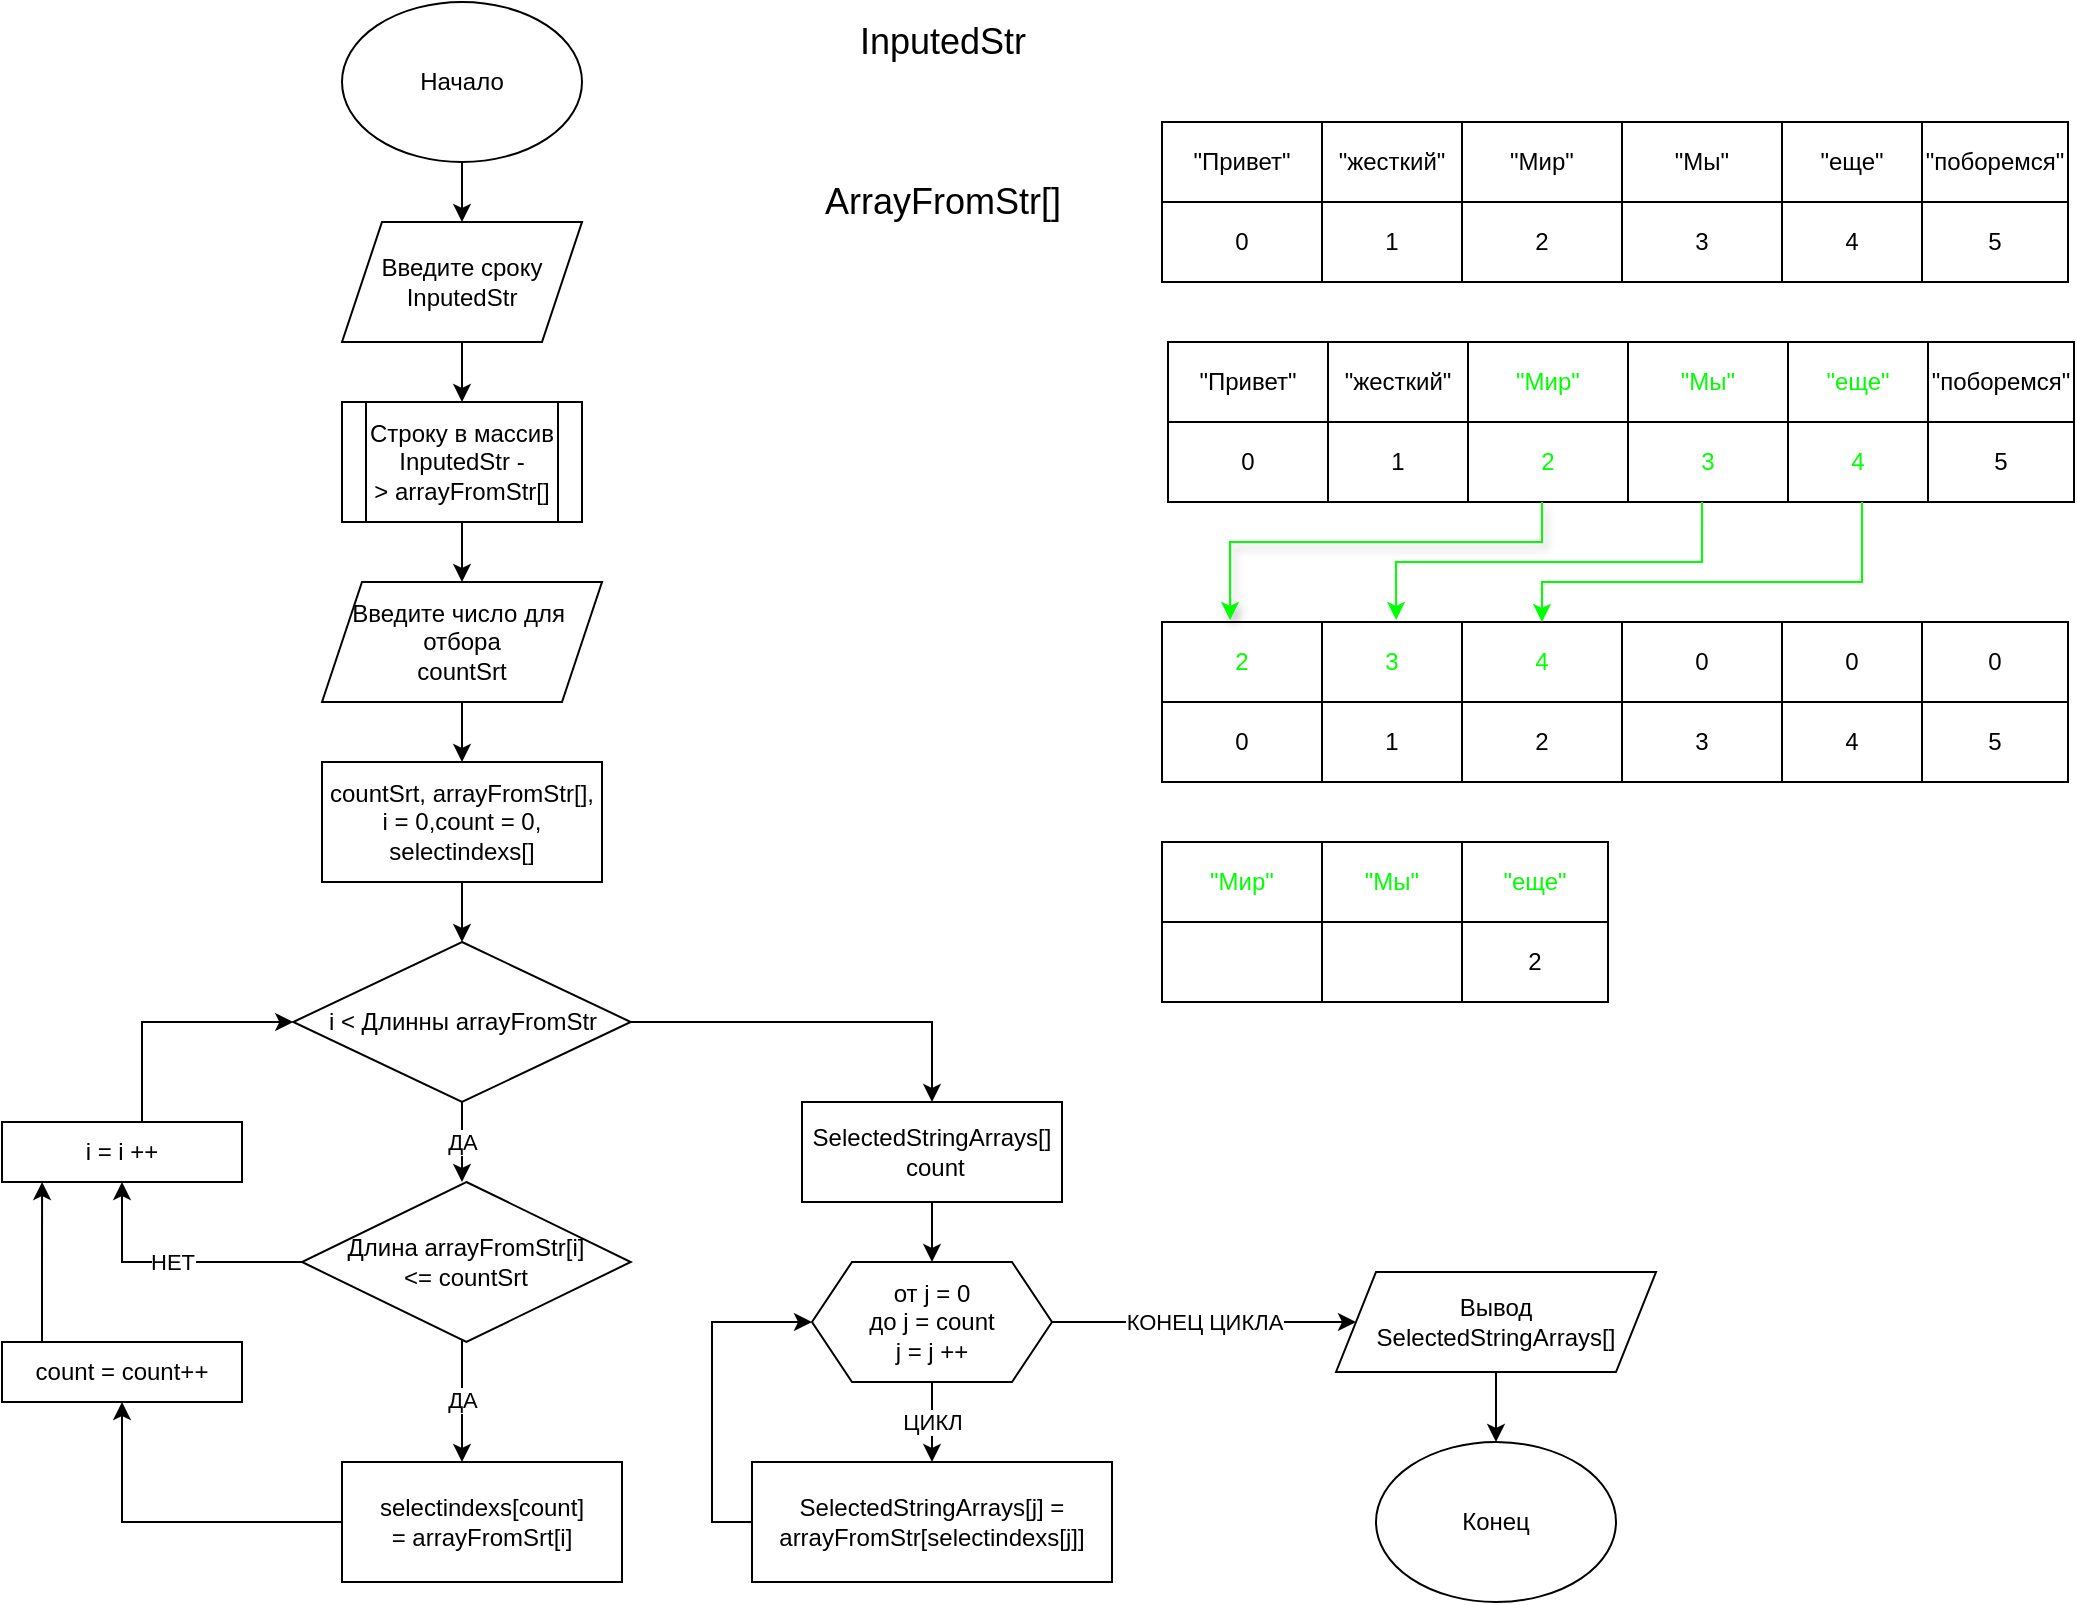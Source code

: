 <mxfile version="20.6.2" type="device"><diagram id="0VwJ15Kb-CvhMZCVzbld" name="Страница 1"><mxGraphModel dx="1662" dy="842" grid="1" gridSize="10" guides="1" tooltips="1" connect="1" arrows="1" fold="1" page="1" pageScale="1" pageWidth="827" pageHeight="1169" math="0" shadow="0"><root><mxCell id="0"/><mxCell id="1" parent="0"/><mxCell id="4ned0VIoKPf-FeL1vSa--2" style="edgeStyle=orthogonalEdgeStyle;rounded=0;orthogonalLoop=1;jettySize=auto;html=1;exitX=0.5;exitY=1;exitDx=0;exitDy=0;" edge="1" parent="1" source="4ned0VIoKPf-FeL1vSa--1"><mxGeometry relative="1" as="geometry"><mxPoint x="390" y="120" as="targetPoint"/></mxGeometry></mxCell><mxCell id="4ned0VIoKPf-FeL1vSa--1" value="Начало" style="ellipse;whiteSpace=wrap;html=1;" vertex="1" parent="1"><mxGeometry x="330" y="10" width="120" height="80" as="geometry"/></mxCell><mxCell id="4ned0VIoKPf-FeL1vSa--4" style="edgeStyle=orthogonalEdgeStyle;rounded=0;orthogonalLoop=1;jettySize=auto;html=1;exitX=0.5;exitY=1;exitDx=0;exitDy=0;" edge="1" parent="1" source="4ned0VIoKPf-FeL1vSa--3"><mxGeometry relative="1" as="geometry"><mxPoint x="390" y="210" as="targetPoint"/></mxGeometry></mxCell><mxCell id="4ned0VIoKPf-FeL1vSa--3" value="Введите сроку&lt;br&gt;InputedStr" style="shape=parallelogram;perimeter=parallelogramPerimeter;whiteSpace=wrap;html=1;fixedSize=1;" vertex="1" parent="1"><mxGeometry x="330" y="120" width="120" height="60" as="geometry"/></mxCell><mxCell id="4ned0VIoKPf-FeL1vSa--7" style="edgeStyle=orthogonalEdgeStyle;rounded=0;orthogonalLoop=1;jettySize=auto;html=1;exitX=0.5;exitY=1;exitDx=0;exitDy=0;" edge="1" parent="1" source="4ned0VIoKPf-FeL1vSa--6"><mxGeometry relative="1" as="geometry"><mxPoint x="390" y="300" as="targetPoint"/></mxGeometry></mxCell><mxCell id="4ned0VIoKPf-FeL1vSa--6" value="Строку в массив&lt;br&gt;InputedStr -&lt;br&gt;&amp;gt; arrayFromStr[]" style="shape=process;whiteSpace=wrap;html=1;backgroundOutline=1;" vertex="1" parent="1"><mxGeometry x="330" y="210" width="120" height="60" as="geometry"/></mxCell><mxCell id="4ned0VIoKPf-FeL1vSa--10" style="edgeStyle=orthogonalEdgeStyle;rounded=0;orthogonalLoop=1;jettySize=auto;html=1;" edge="1" parent="1" source="4ned0VIoKPf-FeL1vSa--8"><mxGeometry relative="1" as="geometry"><mxPoint x="390" y="390" as="targetPoint"/></mxGeometry></mxCell><mxCell id="4ned0VIoKPf-FeL1vSa--8" value="Введите число для&amp;nbsp;&lt;br&gt;отбора&lt;br&gt;countSrt" style="shape=parallelogram;perimeter=parallelogramPerimeter;whiteSpace=wrap;html=1;fixedSize=1;" vertex="1" parent="1"><mxGeometry x="320" y="300" width="140" height="60" as="geometry"/></mxCell><mxCell id="4ned0VIoKPf-FeL1vSa--12" style="edgeStyle=orthogonalEdgeStyle;rounded=0;orthogonalLoop=1;jettySize=auto;html=1;exitX=0.5;exitY=1;exitDx=0;exitDy=0;" edge="1" parent="1" source="4ned0VIoKPf-FeL1vSa--11"><mxGeometry relative="1" as="geometry"><mxPoint x="390" y="480" as="targetPoint"/></mxGeometry></mxCell><mxCell id="4ned0VIoKPf-FeL1vSa--11" value="countSrt, arrayFromStr[],&lt;br&gt;i = 0,count = 0,&lt;br&gt;selectindexs[]" style="rounded=0;whiteSpace=wrap;html=1;" vertex="1" parent="1"><mxGeometry x="320" y="390" width="140" height="60" as="geometry"/></mxCell><mxCell id="4ned0VIoKPf-FeL1vSa--14" value="ДА" style="edgeStyle=orthogonalEdgeStyle;rounded=0;orthogonalLoop=1;jettySize=auto;html=1;exitX=0.5;exitY=1;exitDx=0;exitDy=0;" edge="1" parent="1" source="4ned0VIoKPf-FeL1vSa--13"><mxGeometry relative="1" as="geometry"><mxPoint x="390" y="600" as="targetPoint"/><Array as="points"><mxPoint x="390" y="580"/><mxPoint x="390" y="580"/></Array></mxGeometry></mxCell><mxCell id="4ned0VIoKPf-FeL1vSa--35" style="edgeStyle=orthogonalEdgeStyle;rounded=0;orthogonalLoop=1;jettySize=auto;html=1;entryX=0.5;entryY=0;entryDx=0;entryDy=0;" edge="1" parent="1" source="4ned0VIoKPf-FeL1vSa--13" target="4ned0VIoKPf-FeL1vSa--34"><mxGeometry relative="1" as="geometry"/></mxCell><mxCell id="4ned0VIoKPf-FeL1vSa--13" value="i &amp;lt; Длинны arrayFromStr" style="rhombus;whiteSpace=wrap;html=1;" vertex="1" parent="1"><mxGeometry x="305.63" y="480" width="168.75" height="80" as="geometry"/></mxCell><mxCell id="4ned0VIoKPf-FeL1vSa--27" style="edgeStyle=orthogonalEdgeStyle;rounded=0;orthogonalLoop=1;jettySize=auto;html=1;entryX=0.5;entryY=1;entryDx=0;entryDy=0;" edge="1" parent="1" source="4ned0VIoKPf-FeL1vSa--15" target="4ned0VIoKPf-FeL1vSa--26"><mxGeometry relative="1" as="geometry"/></mxCell><mxCell id="4ned0VIoKPf-FeL1vSa--15" value="selectindexs[count]&lt;br&gt;= arrayFromSrt[i]" style="rounded=0;whiteSpace=wrap;html=1;" vertex="1" parent="1"><mxGeometry x="330" y="740" width="140" height="60" as="geometry"/></mxCell><mxCell id="4ned0VIoKPf-FeL1vSa--25" value="ДА" style="edgeStyle=orthogonalEdgeStyle;rounded=0;orthogonalLoop=1;jettySize=auto;html=1;" edge="1" parent="1" source="4ned0VIoKPf-FeL1vSa--17" target="4ned0VIoKPf-FeL1vSa--15"><mxGeometry relative="1" as="geometry"><Array as="points"><mxPoint x="390" y="700"/><mxPoint x="390" y="700"/></Array></mxGeometry></mxCell><mxCell id="4ned0VIoKPf-FeL1vSa--31" value="НЕТ" style="edgeStyle=orthogonalEdgeStyle;rounded=0;orthogonalLoop=1;jettySize=auto;html=1;entryX=0.5;entryY=1;entryDx=0;entryDy=0;" edge="1" parent="1" source="4ned0VIoKPf-FeL1vSa--17" target="4ned0VIoKPf-FeL1vSa--28"><mxGeometry relative="1" as="geometry"><Array as="points"><mxPoint x="220" y="640"/></Array></mxGeometry></mxCell><mxCell id="4ned0VIoKPf-FeL1vSa--17" value="Длина arrayFromStr[i]&lt;br&gt;&amp;lt;= countSrt" style="rhombus;whiteSpace=wrap;html=1;" vertex="1" parent="1"><mxGeometry x="310" y="600" width="164.38" height="80" as="geometry"/></mxCell><mxCell id="4ned0VIoKPf-FeL1vSa--30" style="edgeStyle=orthogonalEdgeStyle;rounded=0;orthogonalLoop=1;jettySize=auto;html=1;entryX=0.167;entryY=1;entryDx=0;entryDy=0;entryPerimeter=0;" edge="1" parent="1" source="4ned0VIoKPf-FeL1vSa--26" target="4ned0VIoKPf-FeL1vSa--28"><mxGeometry relative="1" as="geometry"><mxPoint x="220" y="610" as="targetPoint"/><Array as="points"><mxPoint x="180" y="650"/><mxPoint x="180" y="650"/></Array></mxGeometry></mxCell><mxCell id="4ned0VIoKPf-FeL1vSa--26" value="count = count++" style="rounded=0;whiteSpace=wrap;html=1;" vertex="1" parent="1"><mxGeometry x="160" y="680" width="120" height="30" as="geometry"/></mxCell><mxCell id="4ned0VIoKPf-FeL1vSa--32" style="edgeStyle=orthogonalEdgeStyle;rounded=0;orthogonalLoop=1;jettySize=auto;html=1;entryX=0;entryY=0.5;entryDx=0;entryDy=0;" edge="1" parent="1" source="4ned0VIoKPf-FeL1vSa--28" target="4ned0VIoKPf-FeL1vSa--13"><mxGeometry relative="1" as="geometry"><mxPoint x="220" y="510" as="targetPoint"/><Array as="points"><mxPoint x="230" y="520"/></Array></mxGeometry></mxCell><mxCell id="4ned0VIoKPf-FeL1vSa--28" value="i = i ++" style="rounded=0;whiteSpace=wrap;html=1;" vertex="1" parent="1"><mxGeometry x="160" y="570" width="120" height="30" as="geometry"/></mxCell><mxCell id="4ned0VIoKPf-FeL1vSa--36" style="edgeStyle=orthogonalEdgeStyle;rounded=0;orthogonalLoop=1;jettySize=auto;html=1;" edge="1" parent="1" source="4ned0VIoKPf-FeL1vSa--34" target="4ned0VIoKPf-FeL1vSa--37"><mxGeometry relative="1" as="geometry"><mxPoint x="625" y="640" as="targetPoint"/></mxGeometry></mxCell><mxCell id="4ned0VIoKPf-FeL1vSa--34" value="SelectedStringArrays[]&lt;br&gt;&amp;nbsp;count" style="rounded=0;whiteSpace=wrap;html=1;" vertex="1" parent="1"><mxGeometry x="560" y="560" width="130" height="50" as="geometry"/></mxCell><mxCell id="4ned0VIoKPf-FeL1vSa--43" value="ЦИКЛ" style="edgeStyle=orthogonalEdgeStyle;rounded=0;orthogonalLoop=1;jettySize=auto;html=1;entryX=0.5;entryY=0;entryDx=0;entryDy=0;" edge="1" parent="1" source="4ned0VIoKPf-FeL1vSa--37" target="4ned0VIoKPf-FeL1vSa--39"><mxGeometry relative="1" as="geometry"/></mxCell><mxCell id="4ned0VIoKPf-FeL1vSa--46" value="КОНЕЦ ЦИКЛА" style="edgeStyle=orthogonalEdgeStyle;rounded=0;orthogonalLoop=1;jettySize=auto;html=1;entryX=0;entryY=0.5;entryDx=0;entryDy=0;" edge="1" parent="1" source="4ned0VIoKPf-FeL1vSa--37" target="4ned0VIoKPf-FeL1vSa--45"><mxGeometry relative="1" as="geometry"/></mxCell><mxCell id="4ned0VIoKPf-FeL1vSa--37" value="от j = 0&lt;br&gt;до j = count&lt;br&gt;j = j ++" style="shape=hexagon;perimeter=hexagonPerimeter2;whiteSpace=wrap;html=1;fixedSize=1;" vertex="1" parent="1"><mxGeometry x="565" y="640" width="120" height="60" as="geometry"/></mxCell><mxCell id="4ned0VIoKPf-FeL1vSa--44" style="edgeStyle=orthogonalEdgeStyle;rounded=0;orthogonalLoop=1;jettySize=auto;html=1;entryX=0;entryY=0.5;entryDx=0;entryDy=0;" edge="1" parent="1" source="4ned0VIoKPf-FeL1vSa--39" target="4ned0VIoKPf-FeL1vSa--37"><mxGeometry relative="1" as="geometry"><Array as="points"><mxPoint x="515" y="770"/><mxPoint x="515" y="670"/></Array></mxGeometry></mxCell><mxCell id="4ned0VIoKPf-FeL1vSa--39" value="SelectedStringArrays[j] =&lt;br&gt;arrayFromStr[selectindexs[j]]" style="rounded=0;whiteSpace=wrap;html=1;" vertex="1" parent="1"><mxGeometry x="535" y="740" width="180" height="60" as="geometry"/></mxCell><mxCell id="4ned0VIoKPf-FeL1vSa--47" style="edgeStyle=orthogonalEdgeStyle;rounded=0;orthogonalLoop=1;jettySize=auto;html=1;exitX=0.5;exitY=1;exitDx=0;exitDy=0;" edge="1" parent="1" source="4ned0VIoKPf-FeL1vSa--45" target="4ned0VIoKPf-FeL1vSa--48"><mxGeometry relative="1" as="geometry"><mxPoint x="907" y="740" as="targetPoint"/></mxGeometry></mxCell><mxCell id="4ned0VIoKPf-FeL1vSa--45" value="Вывод&lt;br&gt;SelectedStringArrays[]" style="shape=parallelogram;perimeter=parallelogramPerimeter;whiteSpace=wrap;html=1;fixedSize=1;" vertex="1" parent="1"><mxGeometry x="827" y="645" width="160" height="50" as="geometry"/></mxCell><mxCell id="4ned0VIoKPf-FeL1vSa--48" value="Конец" style="ellipse;whiteSpace=wrap;html=1;" vertex="1" parent="1"><mxGeometry x="847" y="730" width="120" height="80" as="geometry"/></mxCell><mxCell id="4ned0VIoKPf-FeL1vSa--77" value="" style="shape=table;html=1;whiteSpace=wrap;startSize=0;container=1;collapsible=0;childLayout=tableLayout;" vertex="1" parent="1"><mxGeometry x="740" y="70" width="230" height="80" as="geometry"/></mxCell><mxCell id="4ned0VIoKPf-FeL1vSa--78" value="" style="shape=tableRow;horizontal=0;startSize=0;swimlaneHead=0;swimlaneBody=0;top=0;left=0;bottom=0;right=0;collapsible=0;dropTarget=0;fillColor=none;points=[[0,0.5],[1,0.5]];portConstraint=eastwest;" vertex="1" parent="4ned0VIoKPf-FeL1vSa--77"><mxGeometry width="230" height="40" as="geometry"/></mxCell><mxCell id="4ned0VIoKPf-FeL1vSa--79" value="&quot;Привет&quot;" style="shape=partialRectangle;html=1;whiteSpace=wrap;connectable=0;fillColor=none;top=0;left=0;bottom=0;right=0;overflow=hidden;" vertex="1" parent="4ned0VIoKPf-FeL1vSa--78"><mxGeometry width="80" height="40" as="geometry"><mxRectangle width="80" height="40" as="alternateBounds"/></mxGeometry></mxCell><mxCell id="4ned0VIoKPf-FeL1vSa--80" value="&quot;жесткий&quot;" style="shape=partialRectangle;html=1;whiteSpace=wrap;connectable=0;fillColor=none;top=0;left=0;bottom=0;right=0;overflow=hidden;" vertex="1" parent="4ned0VIoKPf-FeL1vSa--78"><mxGeometry x="80" width="70" height="40" as="geometry"><mxRectangle width="70" height="40" as="alternateBounds"/></mxGeometry></mxCell><mxCell id="4ned0VIoKPf-FeL1vSa--81" value="&quot;Мир&quot;" style="shape=partialRectangle;html=1;whiteSpace=wrap;connectable=0;fillColor=none;top=0;left=0;bottom=0;right=0;overflow=hidden;" vertex="1" parent="4ned0VIoKPf-FeL1vSa--78"><mxGeometry x="150" width="80" height="40" as="geometry"><mxRectangle width="80" height="40" as="alternateBounds"/></mxGeometry></mxCell><mxCell id="4ned0VIoKPf-FeL1vSa--86" value="" style="shape=tableRow;horizontal=0;startSize=0;swimlaneHead=0;swimlaneBody=0;top=0;left=0;bottom=0;right=0;collapsible=0;dropTarget=0;fillColor=none;points=[[0,0.5],[1,0.5]];portConstraint=eastwest;" vertex="1" parent="4ned0VIoKPf-FeL1vSa--77"><mxGeometry y="40" width="230" height="40" as="geometry"/></mxCell><mxCell id="4ned0VIoKPf-FeL1vSa--87" value="0" style="shape=partialRectangle;html=1;whiteSpace=wrap;connectable=0;fillColor=none;top=0;left=0;bottom=0;right=0;overflow=hidden;" vertex="1" parent="4ned0VIoKPf-FeL1vSa--86"><mxGeometry width="80" height="40" as="geometry"><mxRectangle width="80" height="40" as="alternateBounds"/></mxGeometry></mxCell><mxCell id="4ned0VIoKPf-FeL1vSa--88" value="1" style="shape=partialRectangle;html=1;whiteSpace=wrap;connectable=0;fillColor=none;top=0;left=0;bottom=0;right=0;overflow=hidden;" vertex="1" parent="4ned0VIoKPf-FeL1vSa--86"><mxGeometry x="80" width="70" height="40" as="geometry"><mxRectangle width="70" height="40" as="alternateBounds"/></mxGeometry></mxCell><mxCell id="4ned0VIoKPf-FeL1vSa--89" value="2" style="shape=partialRectangle;html=1;whiteSpace=wrap;connectable=0;fillColor=none;top=0;left=0;bottom=0;right=0;overflow=hidden;pointerEvents=1;" vertex="1" parent="4ned0VIoKPf-FeL1vSa--86"><mxGeometry x="150" width="80" height="40" as="geometry"><mxRectangle width="80" height="40" as="alternateBounds"/></mxGeometry></mxCell><mxCell id="4ned0VIoKPf-FeL1vSa--90" value="" style="shape=table;html=1;whiteSpace=wrap;startSize=0;container=1;collapsible=0;childLayout=tableLayout;" vertex="1" parent="1"><mxGeometry x="970" y="70" width="223" height="80" as="geometry"/></mxCell><mxCell id="4ned0VIoKPf-FeL1vSa--91" value="" style="shape=tableRow;horizontal=0;startSize=0;swimlaneHead=0;swimlaneBody=0;top=0;left=0;bottom=0;right=0;collapsible=0;dropTarget=0;fillColor=none;points=[[0,0.5],[1,0.5]];portConstraint=eastwest;" vertex="1" parent="4ned0VIoKPf-FeL1vSa--90"><mxGeometry width="223" height="40" as="geometry"/></mxCell><mxCell id="4ned0VIoKPf-FeL1vSa--92" value="&quot;Мы&quot;" style="shape=partialRectangle;html=1;whiteSpace=wrap;connectable=0;fillColor=none;top=0;left=0;bottom=0;right=0;overflow=hidden;" vertex="1" parent="4ned0VIoKPf-FeL1vSa--91"><mxGeometry width="80" height="40" as="geometry"><mxRectangle width="80" height="40" as="alternateBounds"/></mxGeometry></mxCell><mxCell id="4ned0VIoKPf-FeL1vSa--93" value="&quot;еще&quot;" style="shape=partialRectangle;html=1;whiteSpace=wrap;connectable=0;fillColor=none;top=0;left=0;bottom=0;right=0;overflow=hidden;" vertex="1" parent="4ned0VIoKPf-FeL1vSa--91"><mxGeometry x="80" width="70" height="40" as="geometry"><mxRectangle width="70" height="40" as="alternateBounds"/></mxGeometry></mxCell><mxCell id="4ned0VIoKPf-FeL1vSa--94" value="&quot;поборемся&quot;" style="shape=partialRectangle;html=1;whiteSpace=wrap;connectable=0;fillColor=none;top=0;left=0;bottom=0;right=0;overflow=hidden;" vertex="1" parent="4ned0VIoKPf-FeL1vSa--91"><mxGeometry x="150" width="73" height="40" as="geometry"><mxRectangle width="73" height="40" as="alternateBounds"/></mxGeometry></mxCell><mxCell id="4ned0VIoKPf-FeL1vSa--99" value="" style="shape=tableRow;horizontal=0;startSize=0;swimlaneHead=0;swimlaneBody=0;top=0;left=0;bottom=0;right=0;collapsible=0;dropTarget=0;fillColor=none;points=[[0,0.5],[1,0.5]];portConstraint=eastwest;" vertex="1" parent="4ned0VIoKPf-FeL1vSa--90"><mxGeometry y="40" width="223" height="40" as="geometry"/></mxCell><mxCell id="4ned0VIoKPf-FeL1vSa--100" value="3" style="shape=partialRectangle;html=1;whiteSpace=wrap;connectable=0;fillColor=none;top=0;left=0;bottom=0;right=0;overflow=hidden;" vertex="1" parent="4ned0VIoKPf-FeL1vSa--99"><mxGeometry width="80" height="40" as="geometry"><mxRectangle width="80" height="40" as="alternateBounds"/></mxGeometry></mxCell><mxCell id="4ned0VIoKPf-FeL1vSa--101" value="4" style="shape=partialRectangle;html=1;whiteSpace=wrap;connectable=0;fillColor=none;top=0;left=0;bottom=0;right=0;overflow=hidden;" vertex="1" parent="4ned0VIoKPf-FeL1vSa--99"><mxGeometry x="80" width="70" height="40" as="geometry"><mxRectangle width="70" height="40" as="alternateBounds"/></mxGeometry></mxCell><mxCell id="4ned0VIoKPf-FeL1vSa--102" value="5" style="shape=partialRectangle;html=1;whiteSpace=wrap;connectable=0;fillColor=none;top=0;left=0;bottom=0;right=0;overflow=hidden;pointerEvents=1;" vertex="1" parent="4ned0VIoKPf-FeL1vSa--99"><mxGeometry x="150" width="73" height="40" as="geometry"><mxRectangle width="73" height="40" as="alternateBounds"/></mxGeometry></mxCell><mxCell id="4ned0VIoKPf-FeL1vSa--103" value="&lt;font style=&quot;font-size: 18px;&quot;&gt;InputedStr&lt;/font&gt;" style="text;html=1;align=center;verticalAlign=middle;resizable=0;points=[];autosize=1;strokeColor=none;fillColor=none;" vertex="1" parent="1"><mxGeometry x="575" y="10" width="110" height="40" as="geometry"/></mxCell><mxCell id="4ned0VIoKPf-FeL1vSa--105" value="&lt;font style=&quot;font-size: 18px;&quot;&gt;ArrayFromStr[]&lt;/font&gt;" style="text;html=1;align=center;verticalAlign=middle;resizable=0;points=[];autosize=1;strokeColor=none;fillColor=none;" vertex="1" parent="1"><mxGeometry x="560" y="90" width="140" height="40" as="geometry"/></mxCell><mxCell id="4ned0VIoKPf-FeL1vSa--106" value="" style="shape=table;html=1;whiteSpace=wrap;startSize=0;container=1;collapsible=0;childLayout=tableLayout;" vertex="1" parent="1"><mxGeometry x="743" y="180" width="230" height="80" as="geometry"/></mxCell><mxCell id="4ned0VIoKPf-FeL1vSa--107" value="" style="shape=tableRow;horizontal=0;startSize=0;swimlaneHead=0;swimlaneBody=0;top=0;left=0;bottom=0;right=0;collapsible=0;dropTarget=0;fillColor=none;points=[[0,0.5],[1,0.5]];portConstraint=eastwest;" vertex="1" parent="4ned0VIoKPf-FeL1vSa--106"><mxGeometry width="230" height="40" as="geometry"/></mxCell><mxCell id="4ned0VIoKPf-FeL1vSa--108" value="&quot;Привет&quot;" style="shape=partialRectangle;html=1;whiteSpace=wrap;connectable=0;fillColor=none;top=0;left=0;bottom=0;right=0;overflow=hidden;" vertex="1" parent="4ned0VIoKPf-FeL1vSa--107"><mxGeometry width="80" height="40" as="geometry"><mxRectangle width="80" height="40" as="alternateBounds"/></mxGeometry></mxCell><mxCell id="4ned0VIoKPf-FeL1vSa--109" value="&quot;жесткий&quot;" style="shape=partialRectangle;html=1;whiteSpace=wrap;connectable=0;fillColor=none;top=0;left=0;bottom=0;right=0;overflow=hidden;" vertex="1" parent="4ned0VIoKPf-FeL1vSa--107"><mxGeometry x="80" width="70" height="40" as="geometry"><mxRectangle width="70" height="40" as="alternateBounds"/></mxGeometry></mxCell><mxCell id="4ned0VIoKPf-FeL1vSa--110" value="&lt;font color=&quot;#00ff00&quot;&gt;&quot;Мир&quot;&lt;/font&gt;" style="shape=partialRectangle;html=1;whiteSpace=wrap;connectable=0;fillColor=none;top=0;left=0;bottom=0;right=0;overflow=hidden;" vertex="1" parent="4ned0VIoKPf-FeL1vSa--107"><mxGeometry x="150" width="80" height="40" as="geometry"><mxRectangle width="80" height="40" as="alternateBounds"/></mxGeometry></mxCell><mxCell id="4ned0VIoKPf-FeL1vSa--111" value="" style="shape=tableRow;horizontal=0;startSize=0;swimlaneHead=0;swimlaneBody=0;top=0;left=0;bottom=0;right=0;collapsible=0;dropTarget=0;fillColor=none;points=[[0,0.5],[1,0.5]];portConstraint=eastwest;" vertex="1" parent="4ned0VIoKPf-FeL1vSa--106"><mxGeometry y="40" width="230" height="40" as="geometry"/></mxCell><mxCell id="4ned0VIoKPf-FeL1vSa--112" value="0" style="shape=partialRectangle;html=1;whiteSpace=wrap;connectable=0;fillColor=none;top=0;left=0;bottom=0;right=0;overflow=hidden;" vertex="1" parent="4ned0VIoKPf-FeL1vSa--111"><mxGeometry width="80" height="40" as="geometry"><mxRectangle width="80" height="40" as="alternateBounds"/></mxGeometry></mxCell><mxCell id="4ned0VIoKPf-FeL1vSa--113" value="1" style="shape=partialRectangle;html=1;whiteSpace=wrap;connectable=0;fillColor=none;top=0;left=0;bottom=0;right=0;overflow=hidden;" vertex="1" parent="4ned0VIoKPf-FeL1vSa--111"><mxGeometry x="80" width="70" height="40" as="geometry"><mxRectangle width="70" height="40" as="alternateBounds"/></mxGeometry></mxCell><mxCell id="4ned0VIoKPf-FeL1vSa--114" value="&lt;font color=&quot;#00ff00&quot;&gt;2&lt;/font&gt;" style="shape=partialRectangle;html=1;whiteSpace=wrap;connectable=0;fillColor=none;top=0;left=0;bottom=0;right=0;overflow=hidden;pointerEvents=1;" vertex="1" parent="4ned0VIoKPf-FeL1vSa--111"><mxGeometry x="150" width="80" height="40" as="geometry"><mxRectangle width="80" height="40" as="alternateBounds"/></mxGeometry></mxCell><mxCell id="4ned0VIoKPf-FeL1vSa--115" value="" style="shape=table;html=1;whiteSpace=wrap;startSize=0;container=1;collapsible=0;childLayout=tableLayout;" vertex="1" parent="1"><mxGeometry x="973" y="180" width="223" height="80" as="geometry"/></mxCell><mxCell id="4ned0VIoKPf-FeL1vSa--116" value="" style="shape=tableRow;horizontal=0;startSize=0;swimlaneHead=0;swimlaneBody=0;top=0;left=0;bottom=0;right=0;collapsible=0;dropTarget=0;fillColor=none;points=[[0,0.5],[1,0.5]];portConstraint=eastwest;" vertex="1" parent="4ned0VIoKPf-FeL1vSa--115"><mxGeometry width="223" height="40" as="geometry"/></mxCell><mxCell id="4ned0VIoKPf-FeL1vSa--117" value="&lt;font color=&quot;#00ff00&quot;&gt;&quot;Мы&quot;&lt;/font&gt;" style="shape=partialRectangle;html=1;whiteSpace=wrap;connectable=0;fillColor=none;top=0;left=0;bottom=0;right=0;overflow=hidden;" vertex="1" parent="4ned0VIoKPf-FeL1vSa--116"><mxGeometry width="80" height="40" as="geometry"><mxRectangle width="80" height="40" as="alternateBounds"/></mxGeometry></mxCell><mxCell id="4ned0VIoKPf-FeL1vSa--118" value="&lt;font color=&quot;#00ff00&quot;&gt;&quot;еще&quot;&lt;/font&gt;" style="shape=partialRectangle;html=1;whiteSpace=wrap;connectable=0;fillColor=none;top=0;left=0;bottom=0;right=0;overflow=hidden;" vertex="1" parent="4ned0VIoKPf-FeL1vSa--116"><mxGeometry x="80" width="70" height="40" as="geometry"><mxRectangle width="70" height="40" as="alternateBounds"/></mxGeometry></mxCell><mxCell id="4ned0VIoKPf-FeL1vSa--119" value="&quot;поборемся&quot;" style="shape=partialRectangle;html=1;whiteSpace=wrap;connectable=0;fillColor=none;top=0;left=0;bottom=0;right=0;overflow=hidden;" vertex="1" parent="4ned0VIoKPf-FeL1vSa--116"><mxGeometry x="150" width="73" height="40" as="geometry"><mxRectangle width="73" height="40" as="alternateBounds"/></mxGeometry></mxCell><mxCell id="4ned0VIoKPf-FeL1vSa--120" value="" style="shape=tableRow;horizontal=0;startSize=0;swimlaneHead=0;swimlaneBody=0;top=0;left=0;bottom=0;right=0;collapsible=0;dropTarget=0;fillColor=none;points=[[0,0.5],[1,0.5]];portConstraint=eastwest;" vertex="1" parent="4ned0VIoKPf-FeL1vSa--115"><mxGeometry y="40" width="223" height="40" as="geometry"/></mxCell><mxCell id="4ned0VIoKPf-FeL1vSa--121" value="&lt;font color=&quot;#00ff00&quot;&gt;3&lt;/font&gt;" style="shape=partialRectangle;html=1;whiteSpace=wrap;connectable=0;fillColor=none;top=0;left=0;bottom=0;right=0;overflow=hidden;" vertex="1" parent="4ned0VIoKPf-FeL1vSa--120"><mxGeometry width="80" height="40" as="geometry"><mxRectangle width="80" height="40" as="alternateBounds"/></mxGeometry></mxCell><mxCell id="4ned0VIoKPf-FeL1vSa--122" value="&lt;font color=&quot;#00ff00&quot;&gt;4&lt;/font&gt;" style="shape=partialRectangle;html=1;whiteSpace=wrap;connectable=0;fillColor=none;top=0;left=0;bottom=0;right=0;overflow=hidden;" vertex="1" parent="4ned0VIoKPf-FeL1vSa--120"><mxGeometry x="80" width="70" height="40" as="geometry"><mxRectangle width="70" height="40" as="alternateBounds"/></mxGeometry></mxCell><mxCell id="4ned0VIoKPf-FeL1vSa--123" value="5" style="shape=partialRectangle;html=1;whiteSpace=wrap;connectable=0;fillColor=none;top=0;left=0;bottom=0;right=0;overflow=hidden;pointerEvents=1;" vertex="1" parent="4ned0VIoKPf-FeL1vSa--120"><mxGeometry x="150" width="73" height="40" as="geometry"><mxRectangle width="73" height="40" as="alternateBounds"/></mxGeometry></mxCell><mxCell id="4ned0VIoKPf-FeL1vSa--124" value="" style="shape=table;html=1;whiteSpace=wrap;startSize=0;container=1;collapsible=0;childLayout=tableLayout;" vertex="1" parent="1"><mxGeometry x="740" y="320" width="230" height="80" as="geometry"/></mxCell><mxCell id="4ned0VIoKPf-FeL1vSa--125" value="" style="shape=tableRow;horizontal=0;startSize=0;swimlaneHead=0;swimlaneBody=0;top=0;left=0;bottom=0;right=0;collapsible=0;dropTarget=0;fillColor=none;points=[[0,0.5],[1,0.5]];portConstraint=eastwest;" vertex="1" parent="4ned0VIoKPf-FeL1vSa--124"><mxGeometry width="230" height="40" as="geometry"/></mxCell><mxCell id="4ned0VIoKPf-FeL1vSa--126" value="&lt;font color=&quot;#00ff00&quot;&gt;2&lt;/font&gt;" style="shape=partialRectangle;html=1;whiteSpace=wrap;connectable=0;fillColor=none;top=0;left=0;bottom=0;right=0;overflow=hidden;" vertex="1" parent="4ned0VIoKPf-FeL1vSa--125"><mxGeometry width="80" height="40" as="geometry"><mxRectangle width="80" height="40" as="alternateBounds"/></mxGeometry></mxCell><mxCell id="4ned0VIoKPf-FeL1vSa--127" value="&lt;font color=&quot;#00ff00&quot;&gt;3&lt;/font&gt;" style="shape=partialRectangle;html=1;whiteSpace=wrap;connectable=0;fillColor=none;top=0;left=0;bottom=0;right=0;overflow=hidden;" vertex="1" parent="4ned0VIoKPf-FeL1vSa--125"><mxGeometry x="80" width="70" height="40" as="geometry"><mxRectangle width="70" height="40" as="alternateBounds"/></mxGeometry></mxCell><mxCell id="4ned0VIoKPf-FeL1vSa--128" value="&lt;font color=&quot;#00ff00&quot;&gt;4&lt;/font&gt;" style="shape=partialRectangle;html=1;whiteSpace=wrap;connectable=0;fillColor=none;top=0;left=0;bottom=0;right=0;overflow=hidden;" vertex="1" parent="4ned0VIoKPf-FeL1vSa--125"><mxGeometry x="150" width="80" height="40" as="geometry"><mxRectangle width="80" height="40" as="alternateBounds"/></mxGeometry></mxCell><mxCell id="4ned0VIoKPf-FeL1vSa--129" value="" style="shape=tableRow;horizontal=0;startSize=0;swimlaneHead=0;swimlaneBody=0;top=0;left=0;bottom=0;right=0;collapsible=0;dropTarget=0;fillColor=none;points=[[0,0.5],[1,0.5]];portConstraint=eastwest;" vertex="1" parent="4ned0VIoKPf-FeL1vSa--124"><mxGeometry y="40" width="230" height="40" as="geometry"/></mxCell><mxCell id="4ned0VIoKPf-FeL1vSa--130" value="0" style="shape=partialRectangle;html=1;whiteSpace=wrap;connectable=0;fillColor=none;top=0;left=0;bottom=0;right=0;overflow=hidden;" vertex="1" parent="4ned0VIoKPf-FeL1vSa--129"><mxGeometry width="80" height="40" as="geometry"><mxRectangle width="80" height="40" as="alternateBounds"/></mxGeometry></mxCell><mxCell id="4ned0VIoKPf-FeL1vSa--131" value="1" style="shape=partialRectangle;html=1;whiteSpace=wrap;connectable=0;fillColor=none;top=0;left=0;bottom=0;right=0;overflow=hidden;" vertex="1" parent="4ned0VIoKPf-FeL1vSa--129"><mxGeometry x="80" width="70" height="40" as="geometry"><mxRectangle width="70" height="40" as="alternateBounds"/></mxGeometry></mxCell><mxCell id="4ned0VIoKPf-FeL1vSa--132" value="2" style="shape=partialRectangle;html=1;whiteSpace=wrap;connectable=0;fillColor=none;top=0;left=0;bottom=0;right=0;overflow=hidden;pointerEvents=1;" vertex="1" parent="4ned0VIoKPf-FeL1vSa--129"><mxGeometry x="150" width="80" height="40" as="geometry"><mxRectangle width="80" height="40" as="alternateBounds"/></mxGeometry></mxCell><mxCell id="4ned0VIoKPf-FeL1vSa--133" value="" style="shape=table;html=1;whiteSpace=wrap;startSize=0;container=1;collapsible=0;childLayout=tableLayout;" vertex="1" parent="1"><mxGeometry x="970" y="320" width="223" height="80" as="geometry"/></mxCell><mxCell id="4ned0VIoKPf-FeL1vSa--134" value="" style="shape=tableRow;horizontal=0;startSize=0;swimlaneHead=0;swimlaneBody=0;top=0;left=0;bottom=0;right=0;collapsible=0;dropTarget=0;fillColor=none;points=[[0,0.5],[1,0.5]];portConstraint=eastwest;" vertex="1" parent="4ned0VIoKPf-FeL1vSa--133"><mxGeometry width="223" height="40" as="geometry"/></mxCell><mxCell id="4ned0VIoKPf-FeL1vSa--135" value="0" style="shape=partialRectangle;html=1;whiteSpace=wrap;connectable=0;fillColor=none;top=0;left=0;bottom=0;right=0;overflow=hidden;" vertex="1" parent="4ned0VIoKPf-FeL1vSa--134"><mxGeometry width="80" height="40" as="geometry"><mxRectangle width="80" height="40" as="alternateBounds"/></mxGeometry></mxCell><mxCell id="4ned0VIoKPf-FeL1vSa--136" value="0" style="shape=partialRectangle;html=1;whiteSpace=wrap;connectable=0;fillColor=none;top=0;left=0;bottom=0;right=0;overflow=hidden;" vertex="1" parent="4ned0VIoKPf-FeL1vSa--134"><mxGeometry x="80" width="70" height="40" as="geometry"><mxRectangle width="70" height="40" as="alternateBounds"/></mxGeometry></mxCell><mxCell id="4ned0VIoKPf-FeL1vSa--137" value="0" style="shape=partialRectangle;html=1;whiteSpace=wrap;connectable=0;fillColor=none;top=0;left=0;bottom=0;right=0;overflow=hidden;" vertex="1" parent="4ned0VIoKPf-FeL1vSa--134"><mxGeometry x="150" width="73" height="40" as="geometry"><mxRectangle width="73" height="40" as="alternateBounds"/></mxGeometry></mxCell><mxCell id="4ned0VIoKPf-FeL1vSa--138" value="" style="shape=tableRow;horizontal=0;startSize=0;swimlaneHead=0;swimlaneBody=0;top=0;left=0;bottom=0;right=0;collapsible=0;dropTarget=0;fillColor=none;points=[[0,0.5],[1,0.5]];portConstraint=eastwest;" vertex="1" parent="4ned0VIoKPf-FeL1vSa--133"><mxGeometry y="40" width="223" height="40" as="geometry"/></mxCell><mxCell id="4ned0VIoKPf-FeL1vSa--139" value="3" style="shape=partialRectangle;html=1;whiteSpace=wrap;connectable=0;fillColor=none;top=0;left=0;bottom=0;right=0;overflow=hidden;" vertex="1" parent="4ned0VIoKPf-FeL1vSa--138"><mxGeometry width="80" height="40" as="geometry"><mxRectangle width="80" height="40" as="alternateBounds"/></mxGeometry></mxCell><mxCell id="4ned0VIoKPf-FeL1vSa--140" value="4" style="shape=partialRectangle;html=1;whiteSpace=wrap;connectable=0;fillColor=none;top=0;left=0;bottom=0;right=0;overflow=hidden;" vertex="1" parent="4ned0VIoKPf-FeL1vSa--138"><mxGeometry x="80" width="70" height="40" as="geometry"><mxRectangle width="70" height="40" as="alternateBounds"/></mxGeometry></mxCell><mxCell id="4ned0VIoKPf-FeL1vSa--141" value="5" style="shape=partialRectangle;html=1;whiteSpace=wrap;connectable=0;fillColor=none;top=0;left=0;bottom=0;right=0;overflow=hidden;pointerEvents=1;" vertex="1" parent="4ned0VIoKPf-FeL1vSa--138"><mxGeometry x="150" width="73" height="40" as="geometry"><mxRectangle width="73" height="40" as="alternateBounds"/></mxGeometry></mxCell><mxCell id="4ned0VIoKPf-FeL1vSa--144" value="" style="endArrow=classic;html=1;rounded=0;fontColor=#00FF00;entryX=0.148;entryY=-0.025;entryDx=0;entryDy=0;entryPerimeter=0;shadow=1;strokeColor=#00FF00;" edge="1" parent="1" target="4ned0VIoKPf-FeL1vSa--125"><mxGeometry width="50" height="50" relative="1" as="geometry"><mxPoint x="930" y="260" as="sourcePoint"/><mxPoint x="740" y="160" as="targetPoint"/><Array as="points"><mxPoint x="930" y="280"/><mxPoint x="850" y="280"/><mxPoint x="774" y="280"/></Array></mxGeometry></mxCell><mxCell id="4ned0VIoKPf-FeL1vSa--145" value="" style="endArrow=classic;html=1;rounded=0;fontColor=#00FF00;entryX=0.509;entryY=-0.025;entryDx=0;entryDy=0;entryPerimeter=0;strokeColor=#00FF00;exitX=0.166;exitY=1;exitDx=0;exitDy=0;exitPerimeter=0;" edge="1" parent="1" source="4ned0VIoKPf-FeL1vSa--120" target="4ned0VIoKPf-FeL1vSa--125"><mxGeometry width="50" height="50" relative="1" as="geometry"><mxPoint x="1010" y="290" as="sourcePoint"/><mxPoint x="740" y="160" as="targetPoint"/><Array as="points"><mxPoint x="1010" y="290"/><mxPoint x="930" y="290"/><mxPoint x="857" y="290"/></Array></mxGeometry></mxCell><mxCell id="4ned0VIoKPf-FeL1vSa--146" value="" style="endArrow=classic;html=1;rounded=0;fontColor=#00FF00;entryX=0.826;entryY=0;entryDx=0;entryDy=0;entryPerimeter=0;strokeColor=#00FF00;" edge="1" parent="1" target="4ned0VIoKPf-FeL1vSa--125"><mxGeometry width="50" height="50" relative="1" as="geometry"><mxPoint x="1090" y="260" as="sourcePoint"/><mxPoint x="740" y="160" as="targetPoint"/><Array as="points"><mxPoint x="1090" y="300"/><mxPoint x="1010" y="300"/><mxPoint x="930" y="300"/></Array></mxGeometry></mxCell><mxCell id="4ned0VIoKPf-FeL1vSa--148" value="" style="shape=table;html=1;whiteSpace=wrap;startSize=0;container=1;collapsible=0;childLayout=tableLayout;" vertex="1" parent="1"><mxGeometry x="740" y="430" width="223" height="80" as="geometry"/></mxCell><mxCell id="4ned0VIoKPf-FeL1vSa--149" value="" style="shape=tableRow;horizontal=0;startSize=0;swimlaneHead=0;swimlaneBody=0;top=0;left=0;bottom=0;right=0;collapsible=0;dropTarget=0;fillColor=none;points=[[0,0.5],[1,0.5]];portConstraint=eastwest;" vertex="1" parent="4ned0VIoKPf-FeL1vSa--148"><mxGeometry width="223" height="40" as="geometry"/></mxCell><mxCell id="4ned0VIoKPf-FeL1vSa--150" value="&lt;font color=&quot;#00ff00&quot;&gt;&quot;Мир&quot;&lt;/font&gt;" style="shape=partialRectangle;html=1;whiteSpace=wrap;connectable=0;fillColor=none;top=0;left=0;bottom=0;right=0;overflow=hidden;" vertex="1" parent="4ned0VIoKPf-FeL1vSa--149"><mxGeometry width="80" height="40" as="geometry"><mxRectangle width="80" height="40" as="alternateBounds"/></mxGeometry></mxCell><mxCell id="4ned0VIoKPf-FeL1vSa--151" value="&lt;font color=&quot;#00ff00&quot;&gt;&quot;Мы&quot;&lt;/font&gt;" style="shape=partialRectangle;html=1;whiteSpace=wrap;connectable=0;fillColor=none;top=0;left=0;bottom=0;right=0;overflow=hidden;" vertex="1" parent="4ned0VIoKPf-FeL1vSa--149"><mxGeometry x="80" width="70" height="40" as="geometry"><mxRectangle width="70" height="40" as="alternateBounds"/></mxGeometry></mxCell><mxCell id="4ned0VIoKPf-FeL1vSa--152" value="&lt;font color=&quot;#00ff00&quot;&gt;&quot;еще&quot;&lt;/font&gt;" style="shape=partialRectangle;html=1;whiteSpace=wrap;connectable=0;fillColor=none;top=0;left=0;bottom=0;right=0;overflow=hidden;" vertex="1" parent="4ned0VIoKPf-FeL1vSa--149"><mxGeometry x="150" width="73" height="40" as="geometry"><mxRectangle width="73" height="40" as="alternateBounds"/></mxGeometry></mxCell><mxCell id="4ned0VIoKPf-FeL1vSa--153" value="" style="shape=tableRow;horizontal=0;startSize=0;swimlaneHead=0;swimlaneBody=0;top=0;left=0;bottom=0;right=0;collapsible=0;dropTarget=0;fillColor=none;points=[[0,0.5],[1,0.5]];portConstraint=eastwest;" vertex="1" parent="4ned0VIoKPf-FeL1vSa--148"><mxGeometry y="40" width="223" height="40" as="geometry"/></mxCell><mxCell id="4ned0VIoKPf-FeL1vSa--154" value="&lt;font color=&quot;#ffffff&quot;&gt;0&lt;/font&gt;" style="shape=partialRectangle;html=1;whiteSpace=wrap;connectable=0;fillColor=none;top=0;left=0;bottom=0;right=0;overflow=hidden;" vertex="1" parent="4ned0VIoKPf-FeL1vSa--153"><mxGeometry width="80" height="40" as="geometry"><mxRectangle width="80" height="40" as="alternateBounds"/></mxGeometry></mxCell><mxCell id="4ned0VIoKPf-FeL1vSa--155" value="&lt;font color=&quot;#ffffff&quot;&gt;1&lt;/font&gt;" style="shape=partialRectangle;html=1;whiteSpace=wrap;connectable=0;fillColor=none;top=0;left=0;bottom=0;right=0;overflow=hidden;" vertex="1" parent="4ned0VIoKPf-FeL1vSa--153"><mxGeometry x="80" width="70" height="40" as="geometry"><mxRectangle width="70" height="40" as="alternateBounds"/></mxGeometry></mxCell><mxCell id="4ned0VIoKPf-FeL1vSa--156" value="2" style="shape=partialRectangle;html=1;whiteSpace=wrap;connectable=0;fillColor=none;top=0;left=0;bottom=0;right=0;overflow=hidden;pointerEvents=1;" vertex="1" parent="4ned0VIoKPf-FeL1vSa--153"><mxGeometry x="150" width="73" height="40" as="geometry"><mxRectangle width="73" height="40" as="alternateBounds"/></mxGeometry></mxCell><mxCell id="4ned0VIoKPf-FeL1vSa--157" value="countSrt = 3" style="text;html=1;align=center;verticalAlign=middle;resizable=0;points=[];autosize=1;strokeColor=none;fillColor=none;fontSize=18;fontColor=#FFFFFF;" vertex="1" parent="1"><mxGeometry x="570" y="200" width="120" height="40" as="geometry"/></mxCell><mxCell id="4ned0VIoKPf-FeL1vSa--158" value="selectindexs[]" style="text;html=1;align=center;verticalAlign=middle;resizable=0;points=[];autosize=1;strokeColor=none;fillColor=none;fontSize=18;fontColor=#FFFFFF;" vertex="1" parent="1"><mxGeometry x="565" y="340" width="130" height="40" as="geometry"/></mxCell><mxCell id="4ned0VIoKPf-FeL1vSa--159" value="SelectedStringArrays[]" style="text;html=1;align=center;verticalAlign=middle;resizable=0;points=[];autosize=1;strokeColor=none;fillColor=none;fontSize=18;fontColor=#FFFFFF;" vertex="1" parent="1"><mxGeometry x="530" y="450" width="200" height="40" as="geometry"/></mxCell><mxCell id="4ned0VIoKPf-FeL1vSa--160" value="&quot;Привет жесткий Мир! Мы еще поборемся!&quot;" style="text;html=1;align=center;verticalAlign=middle;resizable=0;points=[];autosize=1;strokeColor=none;fillColor=none;fontSize=18;fontColor=#FFFFFF;" vertex="1" parent="1"><mxGeometry x="770" y="10" width="390" height="40" as="geometry"/></mxCell></root></mxGraphModel></diagram></mxfile>